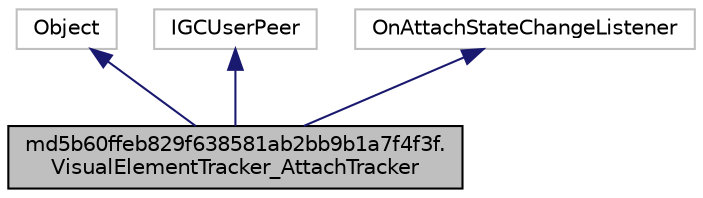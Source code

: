 digraph "md5b60ffeb829f638581ab2bb9b1a7f4f3f.VisualElementTracker_AttachTracker"
{
  edge [fontname="Helvetica",fontsize="10",labelfontname="Helvetica",labelfontsize="10"];
  node [fontname="Helvetica",fontsize="10",shape=record];
  Node0 [label="md5b60ffeb829f638581ab2bb9b1a7f4f3f.\lVisualElementTracker_AttachTracker",height=0.2,width=0.4,color="black", fillcolor="grey75", style="filled", fontcolor="black"];
  Node1 -> Node0 [dir="back",color="midnightblue",fontsize="10",style="solid"];
  Node1 [label="Object",height=0.2,width=0.4,color="grey75", fillcolor="white", style="filled"];
  Node2 -> Node0 [dir="back",color="midnightblue",fontsize="10",style="solid"];
  Node2 [label="IGCUserPeer",height=0.2,width=0.4,color="grey75", fillcolor="white", style="filled"];
  Node3 -> Node0 [dir="back",color="midnightblue",fontsize="10",style="solid"];
  Node3 [label="OnAttachStateChangeListener",height=0.2,width=0.4,color="grey75", fillcolor="white", style="filled"];
}
